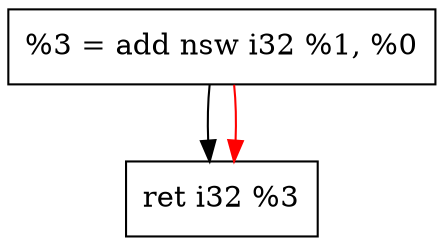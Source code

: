 digraph "DFG for'_Z3addii' function" {
 Node0x55ad3df2a950[shape=record, label="  %3 = add nsw i32 %1, %0"];
 Node0x55ad3df2a9c0[shape=record, label="  ret i32 %3"];
 Node0x55ad3df2a950 -> Node0x55ad3df2a9c0
edge [color=red]
 Node0x55ad3df2a950 -> Node0x55ad3df2a9c0
}